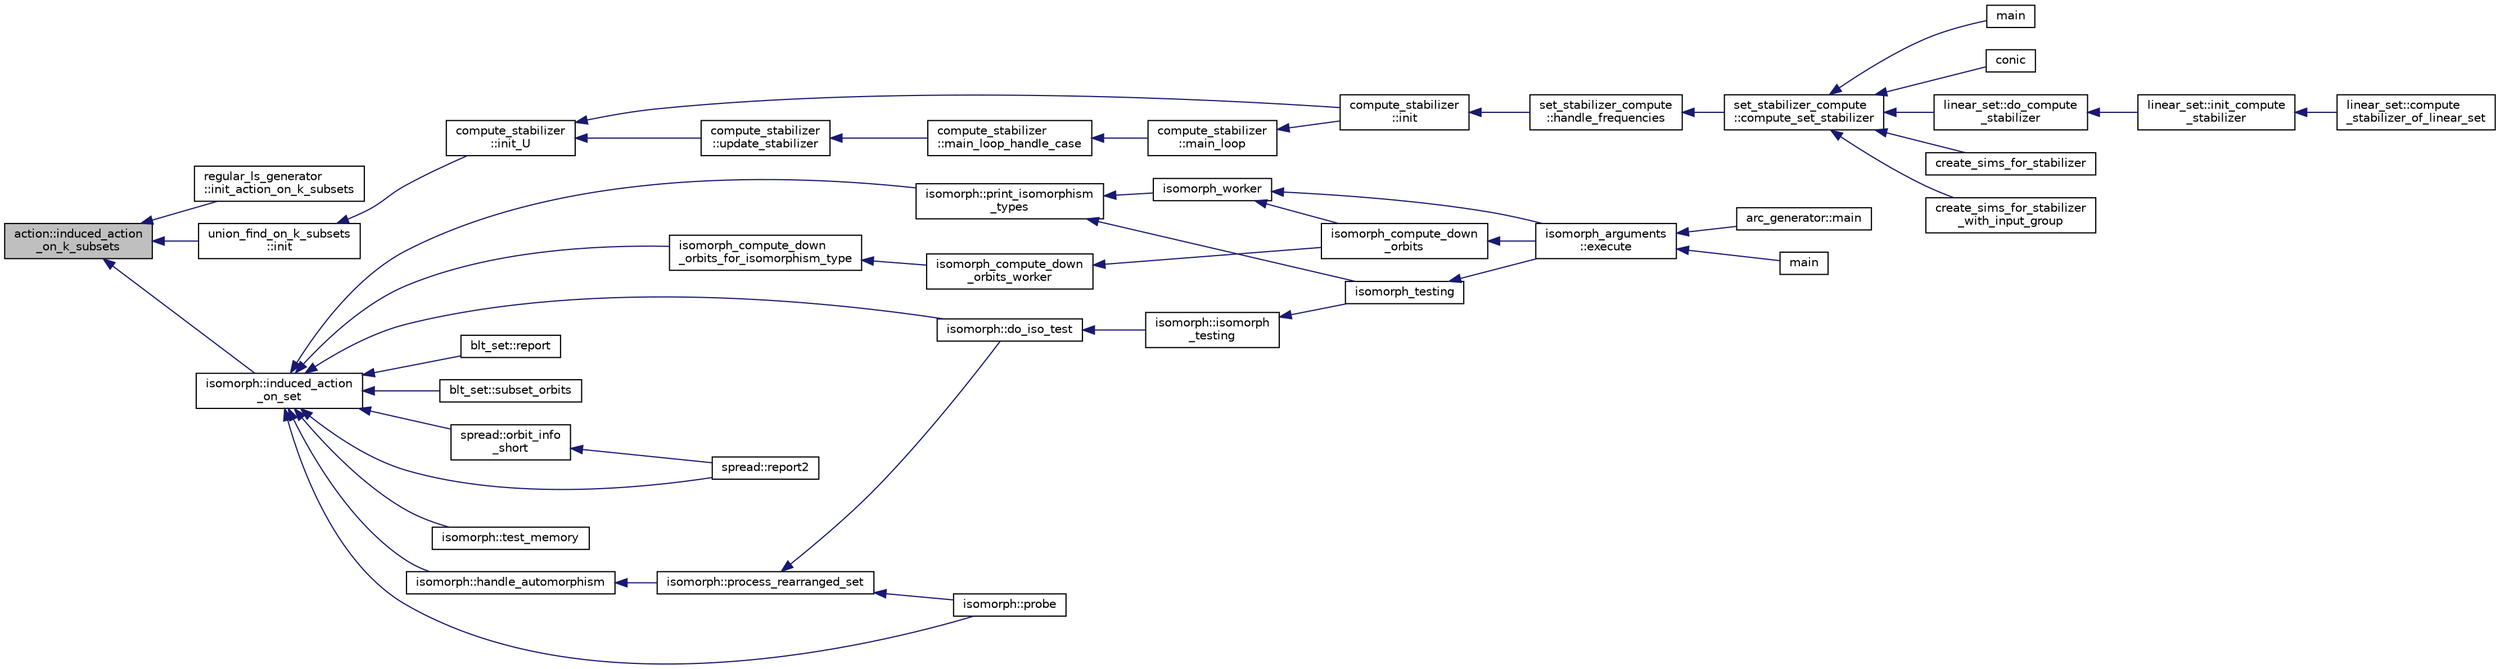 digraph "action::induced_action_on_k_subsets"
{
  edge [fontname="Helvetica",fontsize="10",labelfontname="Helvetica",labelfontsize="10"];
  node [fontname="Helvetica",fontsize="10",shape=record];
  rankdir="LR";
  Node20591 [label="action::induced_action\l_on_k_subsets",height=0.2,width=0.4,color="black", fillcolor="grey75", style="filled", fontcolor="black"];
  Node20591 -> Node20592 [dir="back",color="midnightblue",fontsize="10",style="solid",fontname="Helvetica"];
  Node20592 [label="regular_ls_generator\l::init_action_on_k_subsets",height=0.2,width=0.4,color="black", fillcolor="white", style="filled",URL="$d2/dd8/classregular__ls__generator.html#a376756328833fe79990f30dd77f66b38"];
  Node20591 -> Node20593 [dir="back",color="midnightblue",fontsize="10",style="solid",fontname="Helvetica"];
  Node20593 [label="union_find_on_k_subsets\l::init",height=0.2,width=0.4,color="black", fillcolor="white", style="filled",URL="$d3/d1b/classunion__find__on__k__subsets.html#aad0de310a8e8df1ff78ee2eaf3ec1e54"];
  Node20593 -> Node20594 [dir="back",color="midnightblue",fontsize="10",style="solid",fontname="Helvetica"];
  Node20594 [label="compute_stabilizer\l::init_U",height=0.2,width=0.4,color="black", fillcolor="white", style="filled",URL="$d8/d30/classcompute__stabilizer.html#a00de428b9934e9a55157eff6c43d64d0"];
  Node20594 -> Node20595 [dir="back",color="midnightblue",fontsize="10",style="solid",fontname="Helvetica"];
  Node20595 [label="compute_stabilizer\l::init",height=0.2,width=0.4,color="black", fillcolor="white", style="filled",URL="$d8/d30/classcompute__stabilizer.html#a36a1729430f317a65559220a8206a7d7"];
  Node20595 -> Node20596 [dir="back",color="midnightblue",fontsize="10",style="solid",fontname="Helvetica"];
  Node20596 [label="set_stabilizer_compute\l::handle_frequencies",height=0.2,width=0.4,color="black", fillcolor="white", style="filled",URL="$d8/dc6/classset__stabilizer__compute.html#a247c31bc3f19f22dadbfd7607cbaaa78"];
  Node20596 -> Node20597 [dir="back",color="midnightblue",fontsize="10",style="solid",fontname="Helvetica"];
  Node20597 [label="set_stabilizer_compute\l::compute_set_stabilizer",height=0.2,width=0.4,color="black", fillcolor="white", style="filled",URL="$d8/dc6/classset__stabilizer__compute.html#ad4f92074322e98c7cd0ed5d4f8486b76"];
  Node20597 -> Node20598 [dir="back",color="midnightblue",fontsize="10",style="solid",fontname="Helvetica"];
  Node20598 [label="main",height=0.2,width=0.4,color="black", fillcolor="white", style="filled",URL="$db/d67/test__hyperoval_8_c.html#a3c04138a5bfe5d72780bb7e82a18e627"];
  Node20597 -> Node20599 [dir="back",color="midnightblue",fontsize="10",style="solid",fontname="Helvetica"];
  Node20599 [label="conic",height=0.2,width=0.4,color="black", fillcolor="white", style="filled",URL="$d4/de8/conic_8_c.html#a96def9474b981a9d5831a9b48d85d652"];
  Node20597 -> Node20600 [dir="back",color="midnightblue",fontsize="10",style="solid",fontname="Helvetica"];
  Node20600 [label="linear_set::do_compute\l_stabilizer",height=0.2,width=0.4,color="black", fillcolor="white", style="filled",URL="$dd/d86/classlinear__set.html#ae8f58ded28fb5370f4459cca42b7463b"];
  Node20600 -> Node20601 [dir="back",color="midnightblue",fontsize="10",style="solid",fontname="Helvetica"];
  Node20601 [label="linear_set::init_compute\l_stabilizer",height=0.2,width=0.4,color="black", fillcolor="white", style="filled",URL="$dd/d86/classlinear__set.html#a0cc3eaec1896fdc977b62e94623b055b"];
  Node20601 -> Node20602 [dir="back",color="midnightblue",fontsize="10",style="solid",fontname="Helvetica"];
  Node20602 [label="linear_set::compute\l_stabilizer_of_linear_set",height=0.2,width=0.4,color="black", fillcolor="white", style="filled",URL="$dd/d86/classlinear__set.html#a098a133edfbaae0fd347a69c50bdbee2"];
  Node20597 -> Node20603 [dir="back",color="midnightblue",fontsize="10",style="solid",fontname="Helvetica"];
  Node20603 [label="create_sims_for_stabilizer",height=0.2,width=0.4,color="black", fillcolor="white", style="filled",URL="$d0/d76/tl__algebra__and__number__theory_8h.html#af2c67d225072549409be710ac3cd30f8"];
  Node20597 -> Node20604 [dir="back",color="midnightblue",fontsize="10",style="solid",fontname="Helvetica"];
  Node20604 [label="create_sims_for_stabilizer\l_with_input_group",height=0.2,width=0.4,color="black", fillcolor="white", style="filled",URL="$d0/d76/tl__algebra__and__number__theory_8h.html#af5482567a8d6ba5c2fe593bf6f7f9a0f"];
  Node20594 -> Node20605 [dir="back",color="midnightblue",fontsize="10",style="solid",fontname="Helvetica"];
  Node20605 [label="compute_stabilizer\l::update_stabilizer",height=0.2,width=0.4,color="black", fillcolor="white", style="filled",URL="$d8/d30/classcompute__stabilizer.html#a9d7978a6326dc7f0935f557f0828ed8e"];
  Node20605 -> Node20606 [dir="back",color="midnightblue",fontsize="10",style="solid",fontname="Helvetica"];
  Node20606 [label="compute_stabilizer\l::main_loop_handle_case",height=0.2,width=0.4,color="black", fillcolor="white", style="filled",URL="$d8/d30/classcompute__stabilizer.html#a040fb5c6ad50133c5a16a35ed5b2ecc4"];
  Node20606 -> Node20607 [dir="back",color="midnightblue",fontsize="10",style="solid",fontname="Helvetica"];
  Node20607 [label="compute_stabilizer\l::main_loop",height=0.2,width=0.4,color="black", fillcolor="white", style="filled",URL="$d8/d30/classcompute__stabilizer.html#ae8615a28e0494704450689b6ea0b7ca2"];
  Node20607 -> Node20595 [dir="back",color="midnightblue",fontsize="10",style="solid",fontname="Helvetica"];
  Node20591 -> Node20608 [dir="back",color="midnightblue",fontsize="10",style="solid",fontname="Helvetica"];
  Node20608 [label="isomorph::induced_action\l_on_set",height=0.2,width=0.4,color="black", fillcolor="white", style="filled",URL="$d3/d5f/classisomorph.html#a66a62f79a0f877b889ec5bd0c79392f1"];
  Node20608 -> Node20609 [dir="back",color="midnightblue",fontsize="10",style="solid",fontname="Helvetica"];
  Node20609 [label="blt_set::report",height=0.2,width=0.4,color="black", fillcolor="white", style="filled",URL="$d1/d3d/classblt__set.html#a6b19f88bd2b92ebfba7e7c362eb9065c"];
  Node20608 -> Node20610 [dir="back",color="midnightblue",fontsize="10",style="solid",fontname="Helvetica"];
  Node20610 [label="blt_set::subset_orbits",height=0.2,width=0.4,color="black", fillcolor="white", style="filled",URL="$d1/d3d/classblt__set.html#af8f79fc4346244acfa0e2c2d23c36993"];
  Node20608 -> Node20611 [dir="back",color="midnightblue",fontsize="10",style="solid",fontname="Helvetica"];
  Node20611 [label="spread::report2",height=0.2,width=0.4,color="black", fillcolor="white", style="filled",URL="$da/dc1/classspread.html#a543a79e4e7306af291584f53dacbfdd8"];
  Node20608 -> Node20612 [dir="back",color="midnightblue",fontsize="10",style="solid",fontname="Helvetica"];
  Node20612 [label="spread::orbit_info\l_short",height=0.2,width=0.4,color="black", fillcolor="white", style="filled",URL="$da/dc1/classspread.html#a24795f879a815d7e4480a72395711aef"];
  Node20612 -> Node20611 [dir="back",color="midnightblue",fontsize="10",style="solid",fontname="Helvetica"];
  Node20608 -> Node20613 [dir="back",color="midnightblue",fontsize="10",style="solid",fontname="Helvetica"];
  Node20613 [label="isomorph::test_memory",height=0.2,width=0.4,color="black", fillcolor="white", style="filled",URL="$d3/d5f/classisomorph.html#a27877043c77db8e85e8fa7d5c43845b0"];
  Node20608 -> Node20614 [dir="back",color="midnightblue",fontsize="10",style="solid",fontname="Helvetica"];
  Node20614 [label="isomorph::print_isomorphism\l_types",height=0.2,width=0.4,color="black", fillcolor="white", style="filled",URL="$d3/d5f/classisomorph.html#abbcd12f6434585951a5532d0b2467a00"];
  Node20614 -> Node20615 [dir="back",color="midnightblue",fontsize="10",style="solid",fontname="Helvetica"];
  Node20615 [label="isomorph_testing",height=0.2,width=0.4,color="black", fillcolor="white", style="filled",URL="$d4/d7e/isomorph__global_8_c.html#a5a73cbe9f89c4727f086482ee2d238f9"];
  Node20615 -> Node20616 [dir="back",color="midnightblue",fontsize="10",style="solid",fontname="Helvetica"];
  Node20616 [label="isomorph_arguments\l::execute",height=0.2,width=0.4,color="black", fillcolor="white", style="filled",URL="$d5/de4/classisomorph__arguments.html#aa85e472d14906abdd5672dc66027583e"];
  Node20616 -> Node20617 [dir="back",color="midnightblue",fontsize="10",style="solid",fontname="Helvetica"];
  Node20617 [label="main",height=0.2,width=0.4,color="black", fillcolor="white", style="filled",URL="$d1/d5e/blt__main_8_c.html#a217dbf8b442f20279ea00b898af96f52"];
  Node20616 -> Node20618 [dir="back",color="midnightblue",fontsize="10",style="solid",fontname="Helvetica"];
  Node20618 [label="arc_generator::main",height=0.2,width=0.4,color="black", fillcolor="white", style="filled",URL="$d4/d21/classarc__generator.html#ad80140b51b165dad1fe6ab232be7829a"];
  Node20614 -> Node20619 [dir="back",color="midnightblue",fontsize="10",style="solid",fontname="Helvetica"];
  Node20619 [label="isomorph_worker",height=0.2,width=0.4,color="black", fillcolor="white", style="filled",URL="$d4/d7e/isomorph__global_8_c.html#ace3bb6ec719b02a35534309d4d3fe99a"];
  Node20619 -> Node20616 [dir="back",color="midnightblue",fontsize="10",style="solid",fontname="Helvetica"];
  Node20619 -> Node20620 [dir="back",color="midnightblue",fontsize="10",style="solid",fontname="Helvetica"];
  Node20620 [label="isomorph_compute_down\l_orbits",height=0.2,width=0.4,color="black", fillcolor="white", style="filled",URL="$d4/d7e/isomorph__global_8_c.html#a3613cea19158edd30958c4edecd97d53"];
  Node20620 -> Node20616 [dir="back",color="midnightblue",fontsize="10",style="solid",fontname="Helvetica"];
  Node20608 -> Node20621 [dir="back",color="midnightblue",fontsize="10",style="solid",fontname="Helvetica"];
  Node20621 [label="isomorph_compute_down\l_orbits_for_isomorphism_type",height=0.2,width=0.4,color="black", fillcolor="white", style="filled",URL="$d4/d7e/isomorph__global_8_c.html#a13519b3a5d3b5ceb26b4bec6736b0086"];
  Node20621 -> Node20622 [dir="back",color="midnightblue",fontsize="10",style="solid",fontname="Helvetica"];
  Node20622 [label="isomorph_compute_down\l_orbits_worker",height=0.2,width=0.4,color="black", fillcolor="white", style="filled",URL="$d4/d7e/isomorph__global_8_c.html#a4edf4a833ce5638a3d58cfae1c702b37"];
  Node20622 -> Node20620 [dir="back",color="midnightblue",fontsize="10",style="solid",fontname="Helvetica"];
  Node20608 -> Node20623 [dir="back",color="midnightblue",fontsize="10",style="solid",fontname="Helvetica"];
  Node20623 [label="isomorph::probe",height=0.2,width=0.4,color="black", fillcolor="white", style="filled",URL="$d3/d5f/classisomorph.html#a9cb6fed7b6ac639d886b117a1f454441"];
  Node20608 -> Node20624 [dir="back",color="midnightblue",fontsize="10",style="solid",fontname="Helvetica"];
  Node20624 [label="isomorph::do_iso_test",height=0.2,width=0.4,color="black", fillcolor="white", style="filled",URL="$d3/d5f/classisomorph.html#a51fc3bf5cc3a99282a489b2df37ee24e"];
  Node20624 -> Node20625 [dir="back",color="midnightblue",fontsize="10",style="solid",fontname="Helvetica"];
  Node20625 [label="isomorph::isomorph\l_testing",height=0.2,width=0.4,color="black", fillcolor="white", style="filled",URL="$d3/d5f/classisomorph.html#ad7945ec94ba0ba16953482edfaa4da6e"];
  Node20625 -> Node20615 [dir="back",color="midnightblue",fontsize="10",style="solid",fontname="Helvetica"];
  Node20608 -> Node20626 [dir="back",color="midnightblue",fontsize="10",style="solid",fontname="Helvetica"];
  Node20626 [label="isomorph::handle_automorphism",height=0.2,width=0.4,color="black", fillcolor="white", style="filled",URL="$d3/d5f/classisomorph.html#a95e0ae39f992234f7cbeb6f1d57d82df"];
  Node20626 -> Node20627 [dir="back",color="midnightblue",fontsize="10",style="solid",fontname="Helvetica"];
  Node20627 [label="isomorph::process_rearranged_set",height=0.2,width=0.4,color="black", fillcolor="white", style="filled",URL="$d3/d5f/classisomorph.html#a7767fd5f1da6dfd7f93810be99ba4ab6"];
  Node20627 -> Node20623 [dir="back",color="midnightblue",fontsize="10",style="solid",fontname="Helvetica"];
  Node20627 -> Node20624 [dir="back",color="midnightblue",fontsize="10",style="solid",fontname="Helvetica"];
}
